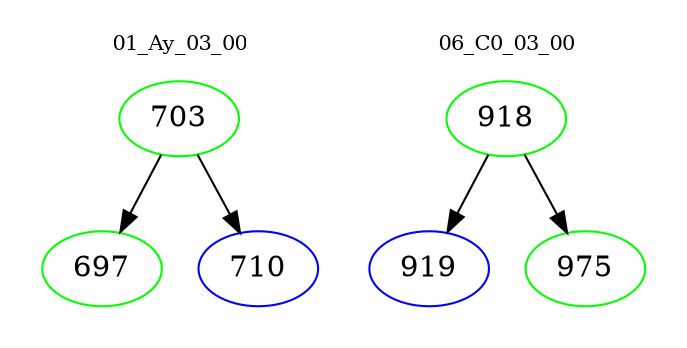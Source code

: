 digraph{
subgraph cluster_0 {
color = white
label = "01_Ay_03_00";
fontsize=10;
T0_703 [label="703", color="green"]
T0_703 -> T0_697 [color="black"]
T0_697 [label="697", color="green"]
T0_703 -> T0_710 [color="black"]
T0_710 [label="710", color="blue"]
}
subgraph cluster_1 {
color = white
label = "06_C0_03_00";
fontsize=10;
T1_918 [label="918", color="green"]
T1_918 -> T1_919 [color="black"]
T1_919 [label="919", color="blue"]
T1_918 -> T1_975 [color="black"]
T1_975 [label="975", color="green"]
}
}
